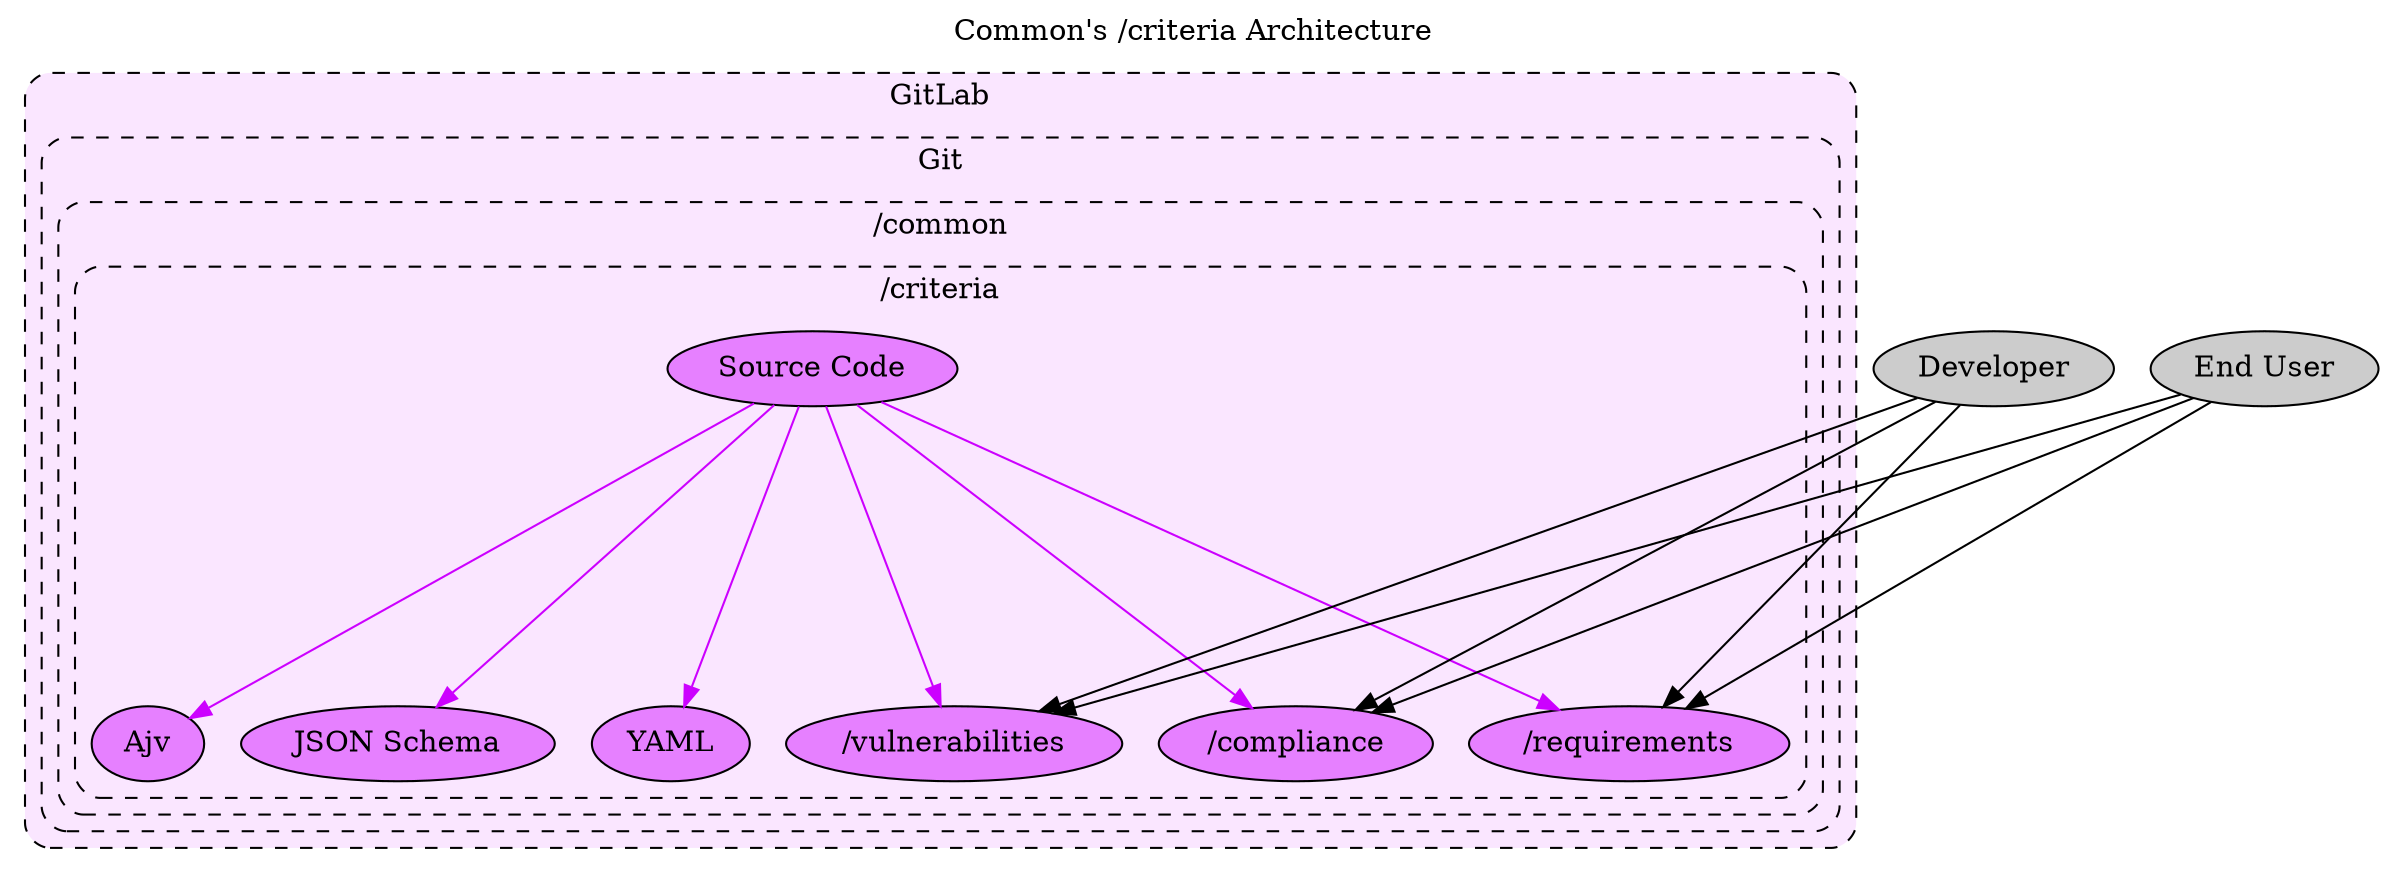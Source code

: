 // SPDX-FileCopyrightText: 2022 Fluid Attacks <development@fluidattacks.com>
//
// SPDX-License-Identifier: MPL-2.0

digraph common {
  label="Common's /criteria Architecture"
  labelloc="t"
  compound="true"
  concentrate="true"
  layout="dot"
  scale="scalexy"
  ranksep="2.0"

  node[style="filled"]
  graph[style="dashed,rounded"]

  subgraph cluster_gitlab {
    label="GitLab"
    bgcolor="0.8 0.1 1.0"
    node[fillcolor="0.8 0.5 1.0"]

    subgraph cluster_gitlab_git {
      label="Git"

      subgraph cluster_gitlab_git_common {
        label="/common"

        subgraph cluster_gitlab_git_common_criteria {
          label="/criteria"

          gitlab_git_common_criteria[label="Source Code"]
          gitlab_git_common_criteria_ajv[label="Ajv"]
          gitlab_git_common_criteria_compliance[label="/compliance"]
          gitlab_git_common_criteria_requirements[label="/requirements"]
          gitlab_git_common_criteria_vulnerabilities[label="/vulnerabilities"]
          gitlab_git_common_criteria_json_schema[label="JSON Schema"]
          gitlab_git_common_criteria_yaml[label="YAML"]
        }
      }
    }
  }

  edge[color="0.8 1.0 1.0"]
  gitlab_git_common_criteria -> gitlab_git_common_criteria_compliance[]
  gitlab_git_common_criteria -> gitlab_git_common_criteria_requirements[]
  gitlab_git_common_criteria -> gitlab_git_common_criteria_vulnerabilities[]
  gitlab_git_common_criteria -> gitlab_git_common_criteria_ajv[]
  gitlab_git_common_criteria -> gitlab_git_common_criteria_json_schema[]
  gitlab_git_common_criteria -> gitlab_git_common_criteria_yaml[]

  node[fillcolor="0.0 0.0 0.8"]
  developer[label="Developer"]
  end_user[label="End User"]

  edge[color="0.0 0.0 0.0"]
  developer -> gitlab_git_common_criteria_compliance[]
  developer -> gitlab_git_common_criteria_requirements[]
  developer -> gitlab_git_common_criteria_vulnerabilities[]
  end_user -> gitlab_git_common_criteria_compliance[]
  end_user -> gitlab_git_common_criteria_requirements[]
  end_user -> gitlab_git_common_criteria_vulnerabilities[]
}
